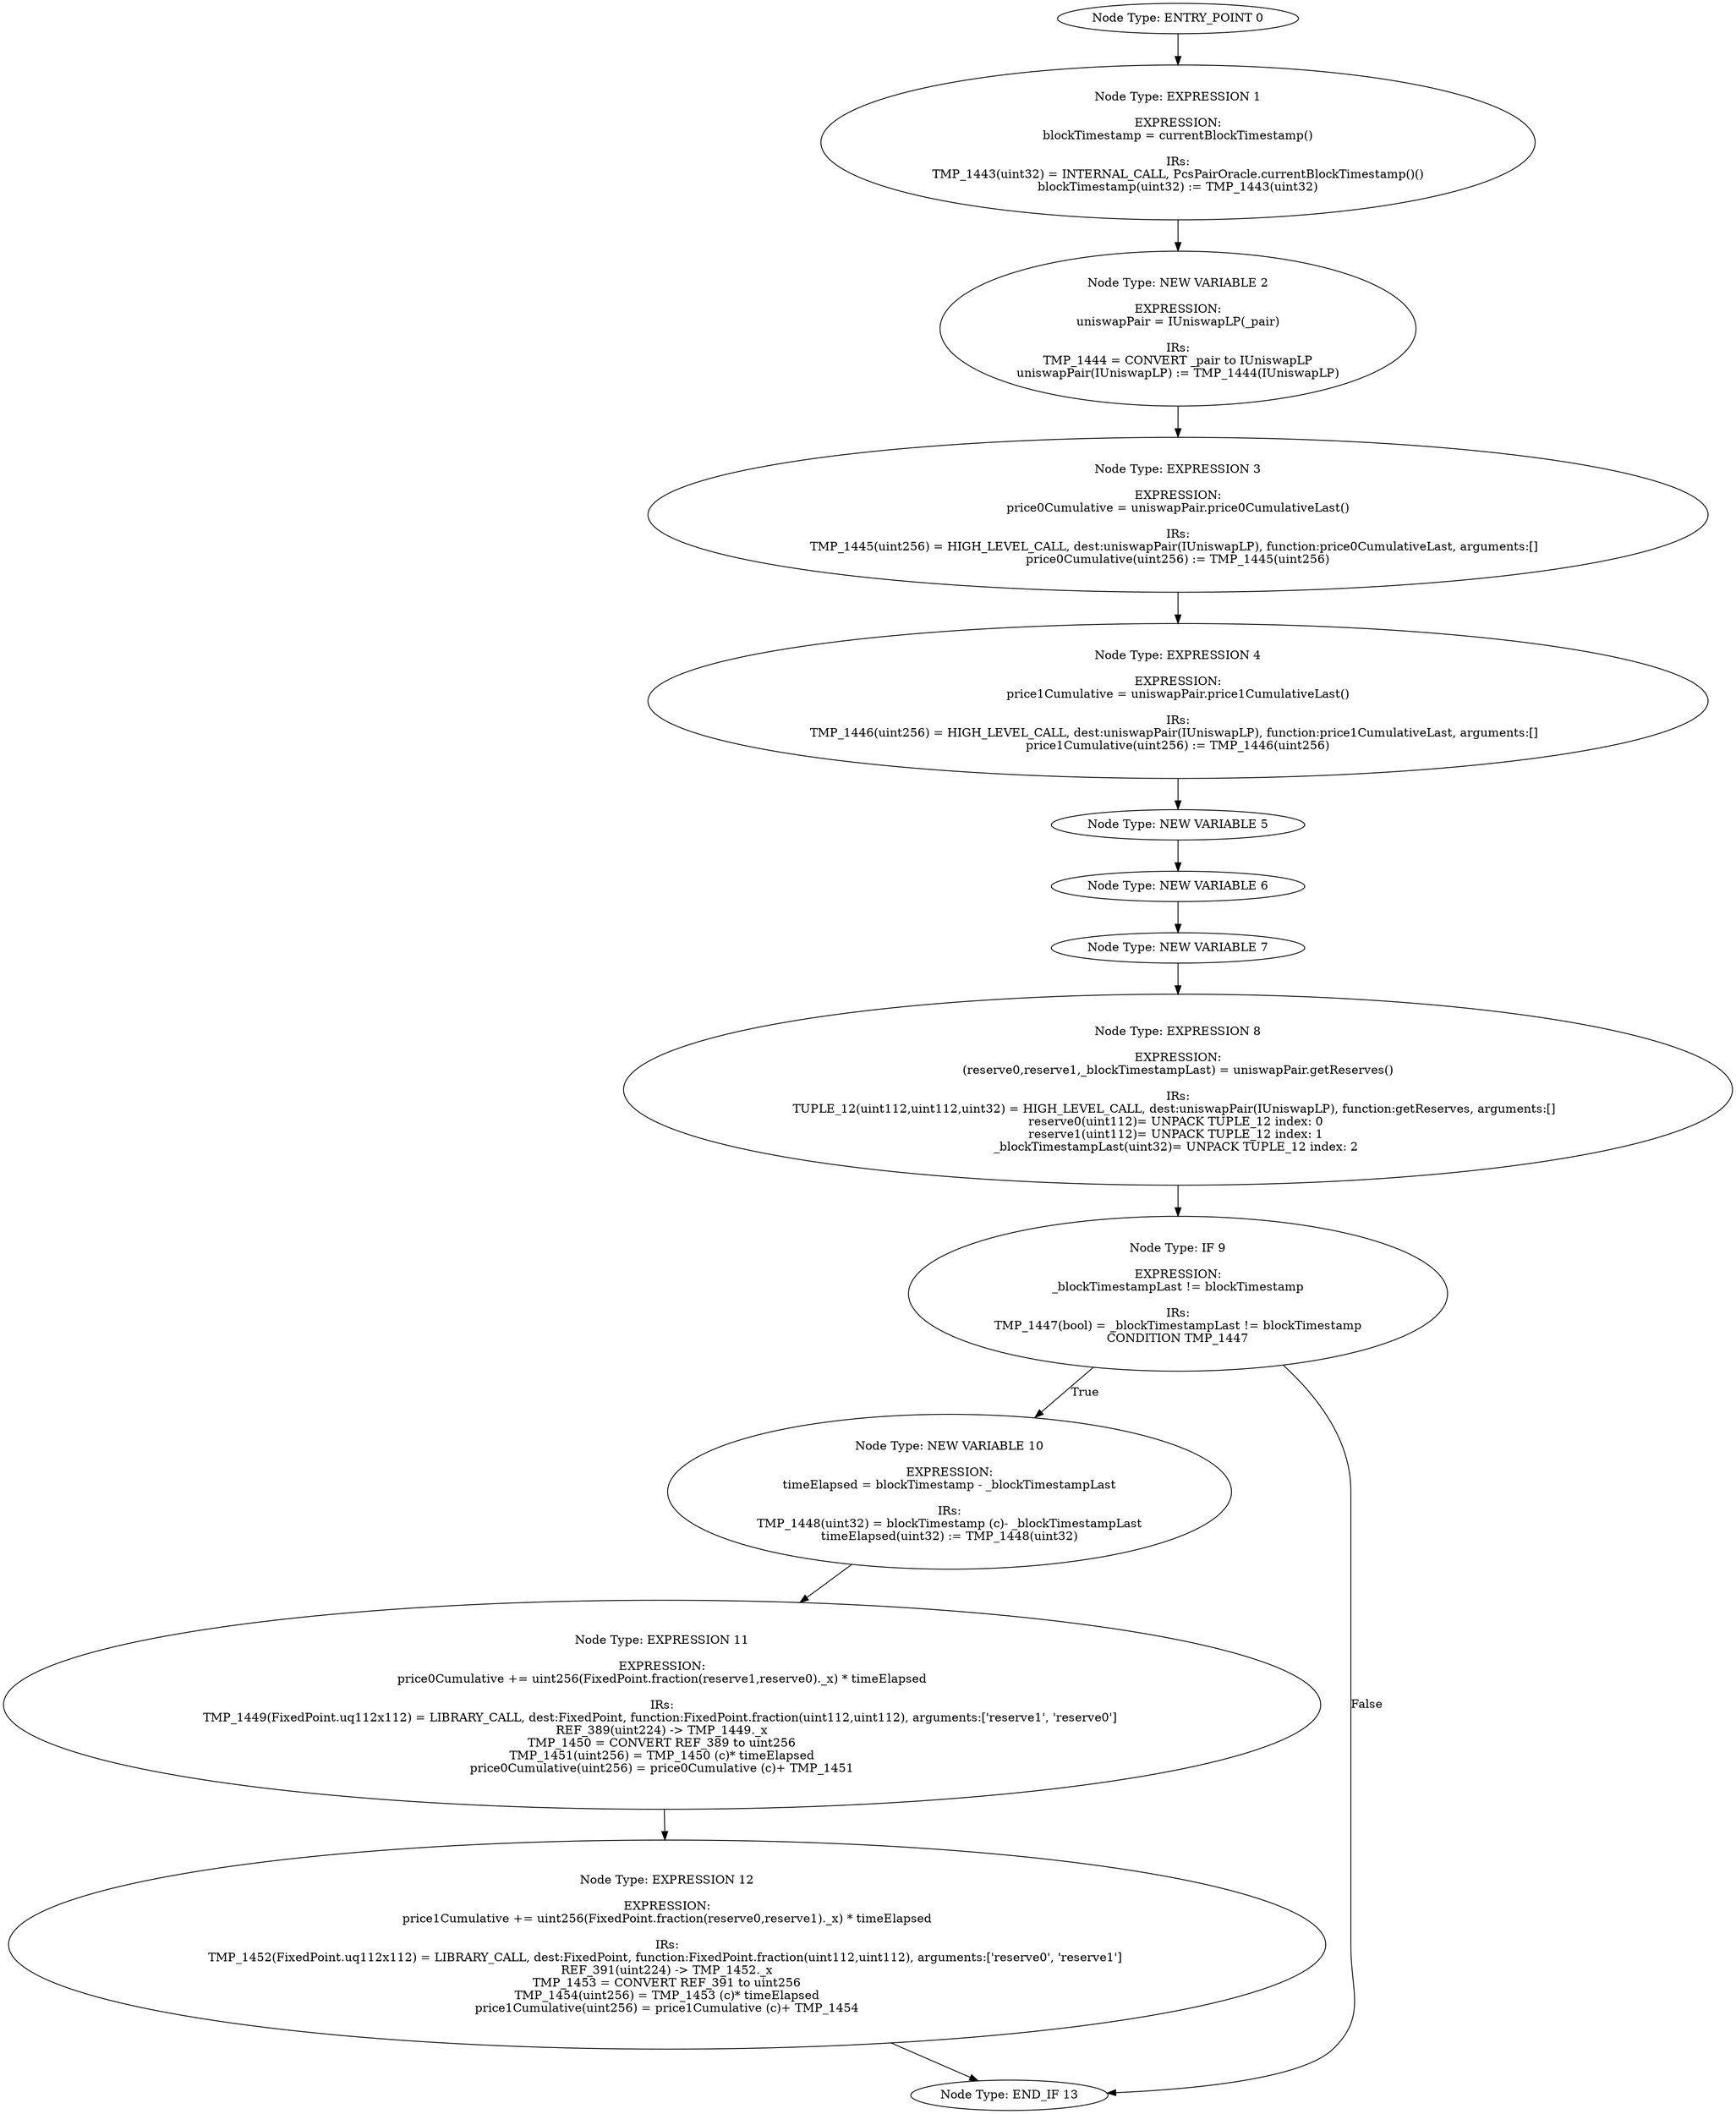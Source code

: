 digraph{
0[label="Node Type: ENTRY_POINT 0
"];
0->1;
1[label="Node Type: EXPRESSION 1

EXPRESSION:
blockTimestamp = currentBlockTimestamp()

IRs:
TMP_1443(uint32) = INTERNAL_CALL, PcsPairOracle.currentBlockTimestamp()()
blockTimestamp(uint32) := TMP_1443(uint32)"];
1->2;
2[label="Node Type: NEW VARIABLE 2

EXPRESSION:
uniswapPair = IUniswapLP(_pair)

IRs:
TMP_1444 = CONVERT _pair to IUniswapLP
uniswapPair(IUniswapLP) := TMP_1444(IUniswapLP)"];
2->3;
3[label="Node Type: EXPRESSION 3

EXPRESSION:
price0Cumulative = uniswapPair.price0CumulativeLast()

IRs:
TMP_1445(uint256) = HIGH_LEVEL_CALL, dest:uniswapPair(IUniswapLP), function:price0CumulativeLast, arguments:[]  
price0Cumulative(uint256) := TMP_1445(uint256)"];
3->4;
4[label="Node Type: EXPRESSION 4

EXPRESSION:
price1Cumulative = uniswapPair.price1CumulativeLast()

IRs:
TMP_1446(uint256) = HIGH_LEVEL_CALL, dest:uniswapPair(IUniswapLP), function:price1CumulativeLast, arguments:[]  
price1Cumulative(uint256) := TMP_1446(uint256)"];
4->5;
5[label="Node Type: NEW VARIABLE 5
"];
5->6;
6[label="Node Type: NEW VARIABLE 6
"];
6->7;
7[label="Node Type: NEW VARIABLE 7
"];
7->8;
8[label="Node Type: EXPRESSION 8

EXPRESSION:
(reserve0,reserve1,_blockTimestampLast) = uniswapPair.getReserves()

IRs:
TUPLE_12(uint112,uint112,uint32) = HIGH_LEVEL_CALL, dest:uniswapPair(IUniswapLP), function:getReserves, arguments:[]  
reserve0(uint112)= UNPACK TUPLE_12 index: 0 
reserve1(uint112)= UNPACK TUPLE_12 index: 1 
_blockTimestampLast(uint32)= UNPACK TUPLE_12 index: 2 "];
8->9;
9[label="Node Type: IF 9

EXPRESSION:
_blockTimestampLast != blockTimestamp

IRs:
TMP_1447(bool) = _blockTimestampLast != blockTimestamp
CONDITION TMP_1447"];
9->10[label="True"];
9->13[label="False"];
10[label="Node Type: NEW VARIABLE 10

EXPRESSION:
timeElapsed = blockTimestamp - _blockTimestampLast

IRs:
TMP_1448(uint32) = blockTimestamp (c)- _blockTimestampLast
timeElapsed(uint32) := TMP_1448(uint32)"];
10->11;
11[label="Node Type: EXPRESSION 11

EXPRESSION:
price0Cumulative += uint256(FixedPoint.fraction(reserve1,reserve0)._x) * timeElapsed

IRs:
TMP_1449(FixedPoint.uq112x112) = LIBRARY_CALL, dest:FixedPoint, function:FixedPoint.fraction(uint112,uint112), arguments:['reserve1', 'reserve0'] 
REF_389(uint224) -> TMP_1449._x
TMP_1450 = CONVERT REF_389 to uint256
TMP_1451(uint256) = TMP_1450 (c)* timeElapsed
price0Cumulative(uint256) = price0Cumulative (c)+ TMP_1451"];
11->12;
12[label="Node Type: EXPRESSION 12

EXPRESSION:
price1Cumulative += uint256(FixedPoint.fraction(reserve0,reserve1)._x) * timeElapsed

IRs:
TMP_1452(FixedPoint.uq112x112) = LIBRARY_CALL, dest:FixedPoint, function:FixedPoint.fraction(uint112,uint112), arguments:['reserve0', 'reserve1'] 
REF_391(uint224) -> TMP_1452._x
TMP_1453 = CONVERT REF_391 to uint256
TMP_1454(uint256) = TMP_1453 (c)* timeElapsed
price1Cumulative(uint256) = price1Cumulative (c)+ TMP_1454"];
12->13;
13[label="Node Type: END_IF 13
"];
}
